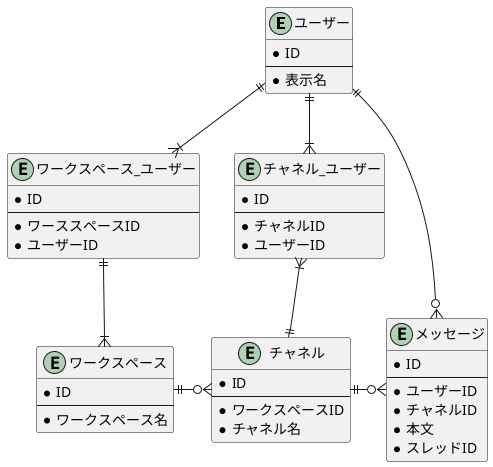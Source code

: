 @startuml

entity "ユーザー" {
    *ID
    --
    *表示名
}

entity "ワークスペース" {
    *ID
    --
    *ワークスペース名
}

entity "チャネル" {
    *ID
    --
    *ワークスペースID
    *チャネル名
}

entity "ワークスペース_ユーザー" {
    *ID
    --
    *ワーススペースID
    *ユーザーID
}

entity "チャネル_ユーザー" {
    *ID
    --
    *チャネルID
    *ユーザーID
}

entity "メッセージ" {
    *ID
    --
    *ユーザーID
    *チャネルID
    *本文
    *スレッドID
}

ユーザー ||-d-|{ ワークスペース_ユーザー
ワークスペース_ユーザー ||-d-|{ ワークスペース
ユーザー ||-d-|{ チャネル_ユーザー
チャネル_ユーザー }|-d-|| チャネル
ユーザー ||-d-o{ メッセージ
ワークスペース ||-r-o{ チャネル
チャネル ||-r-o{ メッセージ

@enduml